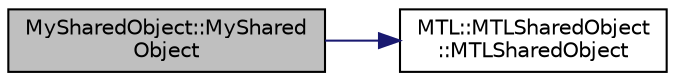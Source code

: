 digraph "MySharedObject::MySharedObject"
{
 // LATEX_PDF_SIZE
  edge [fontname="Helvetica",fontsize="10",labelfontname="Helvetica",labelfontsize="10"];
  node [fontname="Helvetica",fontsize="10",shape=record];
  rankdir="LR";
  Node1 [label="MySharedObject::MyShared\lObject",height=0.2,width=0.4,color="black", fillcolor="grey75", style="filled", fontcolor="black",tooltip=" "];
  Node1 -> Node2 [color="midnightblue",fontsize="10",style="solid",fontname="Helvetica"];
  Node2 [label="MTL::MTLSharedObject\l::MTLSharedObject",height=0.2,width=0.4,color="black", fillcolor="white", style="filled",URL="$d7/d61/classMTL_1_1MTLSharedObject.html#ac74ef7c74a4bc7c1cac5987004ba5a20",tooltip="Construct a new MTLSharedObject object."];
}
